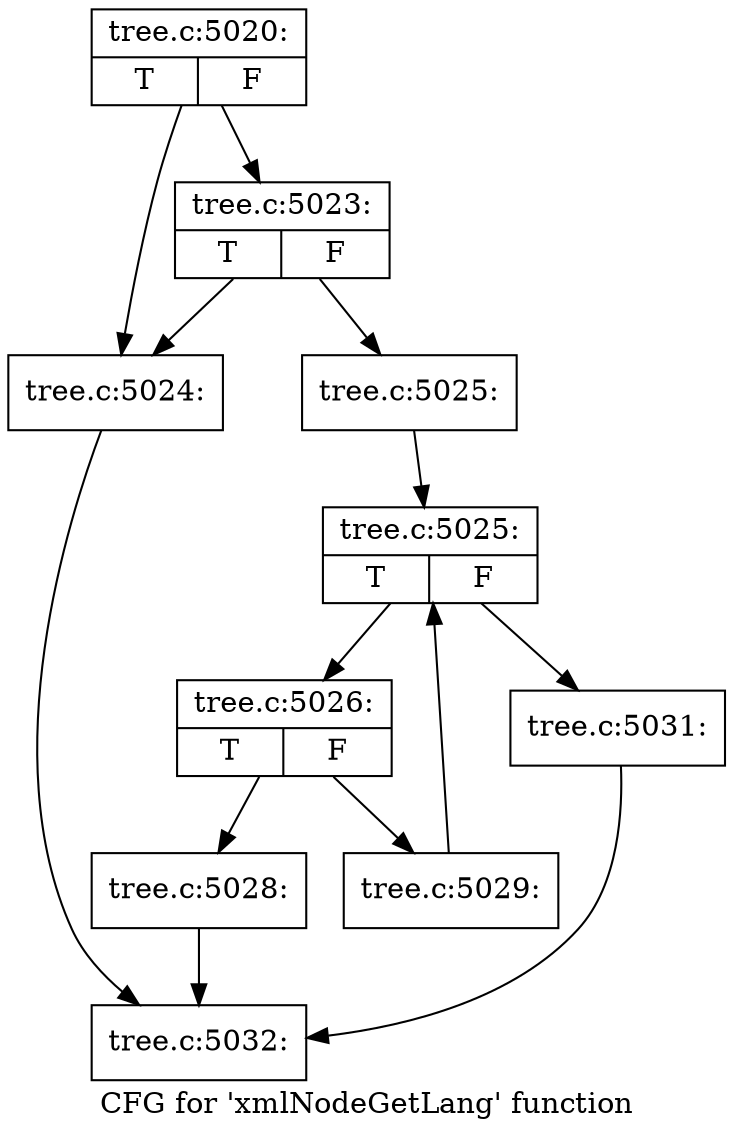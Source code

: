 digraph "CFG for 'xmlNodeGetLang' function" {
	label="CFG for 'xmlNodeGetLang' function";

	Node0x55ad0bc61990 [shape=record,label="{tree.c:5020:|{<s0>T|<s1>F}}"];
	Node0x55ad0bc61990 -> Node0x55ad0bc68cb0;
	Node0x55ad0bc61990 -> Node0x55ad0bc68d50;
	Node0x55ad0bc68d50 [shape=record,label="{tree.c:5023:|{<s0>T|<s1>F}}"];
	Node0x55ad0bc68d50 -> Node0x55ad0bc68cb0;
	Node0x55ad0bc68d50 -> Node0x55ad0bc68d00;
	Node0x55ad0bc68cb0 [shape=record,label="{tree.c:5024:}"];
	Node0x55ad0bc68cb0 -> Node0x55ad0bc68510;
	Node0x55ad0bc68d00 [shape=record,label="{tree.c:5025:}"];
	Node0x55ad0bc68d00 -> Node0x55ad0bc69470;
	Node0x55ad0bc69470 [shape=record,label="{tree.c:5025:|{<s0>T|<s1>F}}"];
	Node0x55ad0bc69470 -> Node0x55ad0bc69830;
	Node0x55ad0bc69470 -> Node0x55ad0bc69650;
	Node0x55ad0bc69830 [shape=record,label="{tree.c:5026:|{<s0>T|<s1>F}}"];
	Node0x55ad0bc69830 -> Node0x55ad0bc6b350;
	Node0x55ad0bc69830 -> Node0x55ad0bc6b3a0;
	Node0x55ad0bc6b350 [shape=record,label="{tree.c:5028:}"];
	Node0x55ad0bc6b350 -> Node0x55ad0bc68510;
	Node0x55ad0bc6b3a0 [shape=record,label="{tree.c:5029:}"];
	Node0x55ad0bc6b3a0 -> Node0x55ad0bc69470;
	Node0x55ad0bc69650 [shape=record,label="{tree.c:5031:}"];
	Node0x55ad0bc69650 -> Node0x55ad0bc68510;
	Node0x55ad0bc68510 [shape=record,label="{tree.c:5032:}"];
}
